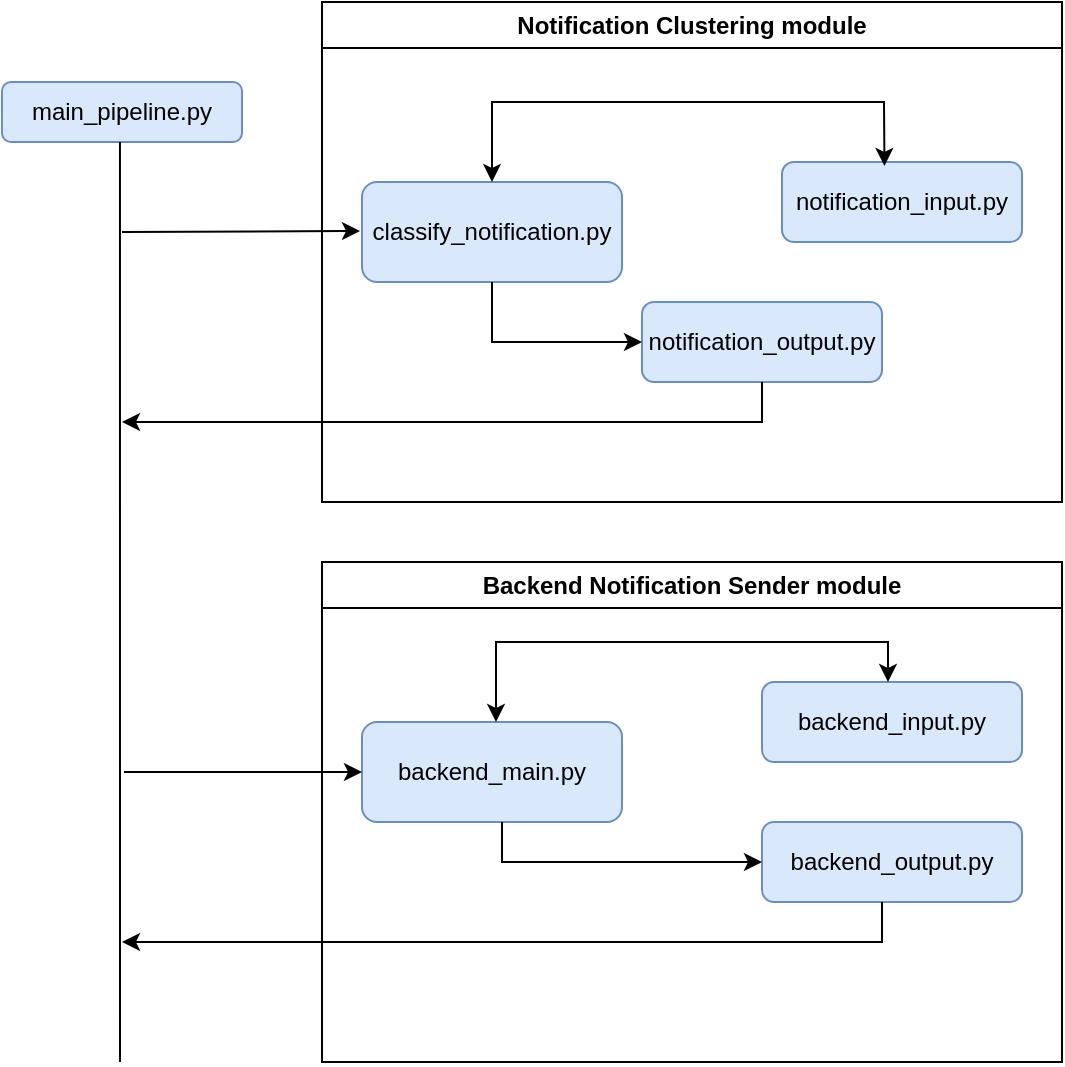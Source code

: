 <mxfile version="24.9.0">
  <diagram name="Page-1" id="g1ZC9BRJkTbP3lG57iCE">
    <mxGraphModel dx="1050" dy="1674" grid="1" gridSize="10" guides="1" tooltips="1" connect="1" arrows="1" fold="1" page="1" pageScale="1" pageWidth="850" pageHeight="1100" math="0" shadow="0">
      <root>
        <mxCell id="0" />
        <mxCell id="1" parent="0" />
        <mxCell id="KQoFC35yPOG9Oz1l43Ks-1" value="main_pipeline.py" style="rounded=1;whiteSpace=wrap;html=1;fillColor=#dae8fc;strokeColor=#6c8ebf;" vertex="1" parent="1">
          <mxGeometry x="20" y="30" width="120" height="30" as="geometry" />
        </mxCell>
        <mxCell id="KQoFC35yPOG9Oz1l43Ks-2" value="classify_notification.py" style="rounded=1;whiteSpace=wrap;html=1;fillColor=#dae8fc;strokeColor=#6c8ebf;" vertex="1" parent="1">
          <mxGeometry x="200" y="80" width="130" height="50" as="geometry" />
        </mxCell>
        <mxCell id="KQoFC35yPOG9Oz1l43Ks-3" value="notification_input.py" style="rounded=1;whiteSpace=wrap;html=1;fillColor=#dae8fc;strokeColor=#6c8ebf;" vertex="1" parent="1">
          <mxGeometry x="410" y="70" width="120" height="40" as="geometry" />
        </mxCell>
        <mxCell id="KQoFC35yPOG9Oz1l43Ks-4" value="notification_output.py" style="rounded=1;whiteSpace=wrap;html=1;fillColor=#dae8fc;strokeColor=#6c8ebf;" vertex="1" parent="1">
          <mxGeometry x="340" y="140" width="120" height="40" as="geometry" />
        </mxCell>
        <mxCell id="KQoFC35yPOG9Oz1l43Ks-5" value="" style="endArrow=classic;startArrow=classic;html=1;rounded=0;exitX=0.5;exitY=0;exitDx=0;exitDy=0;entryX=0.427;entryY=0.05;entryDx=0;entryDy=0;entryPerimeter=0;" edge="1" parent="1" source="KQoFC35yPOG9Oz1l43Ks-2" target="KQoFC35yPOG9Oz1l43Ks-3">
          <mxGeometry width="50" height="50" relative="1" as="geometry">
            <mxPoint x="400" y="320" as="sourcePoint" />
            <mxPoint x="450" y="270" as="targetPoint" />
            <Array as="points">
              <mxPoint x="265" y="40" />
              <mxPoint x="360" y="40" />
              <mxPoint x="461" y="40" />
            </Array>
          </mxGeometry>
        </mxCell>
        <mxCell id="KQoFC35yPOG9Oz1l43Ks-6" value="" style="endArrow=classic;html=1;rounded=0;exitX=0.5;exitY=1;exitDx=0;exitDy=0;entryX=0;entryY=0.5;entryDx=0;entryDy=0;" edge="1" parent="1" source="KQoFC35yPOG9Oz1l43Ks-2" target="KQoFC35yPOG9Oz1l43Ks-4">
          <mxGeometry width="50" height="50" relative="1" as="geometry">
            <mxPoint x="400" y="320" as="sourcePoint" />
            <mxPoint x="450" y="270" as="targetPoint" />
            <Array as="points">
              <mxPoint x="265" y="160" />
            </Array>
          </mxGeometry>
        </mxCell>
        <mxCell id="KQoFC35yPOG9Oz1l43Ks-13" value="Notification Clustering module" style="swimlane;whiteSpace=wrap;html=1;" vertex="1" parent="1">
          <mxGeometry x="180" y="-10" width="370" height="250" as="geometry" />
        </mxCell>
        <mxCell id="KQoFC35yPOG9Oz1l43Ks-14" value="Backend Notification Sender module" style="swimlane;whiteSpace=wrap;html=1;" vertex="1" parent="1">
          <mxGeometry x="180" y="270" width="370" height="250" as="geometry" />
        </mxCell>
        <mxCell id="KQoFC35yPOG9Oz1l43Ks-20" value="backend_main.py" style="rounded=1;whiteSpace=wrap;html=1;fillColor=#dae8fc;strokeColor=#6c8ebf;" vertex="1" parent="KQoFC35yPOG9Oz1l43Ks-14">
          <mxGeometry x="20" y="80" width="130" height="50" as="geometry" />
        </mxCell>
        <mxCell id="KQoFC35yPOG9Oz1l43Ks-21" value="backend_input.py" style="rounded=1;whiteSpace=wrap;html=1;fillColor=#dae8fc;strokeColor=#6c8ebf;" vertex="1" parent="KQoFC35yPOG9Oz1l43Ks-14">
          <mxGeometry x="220" y="60" width="130" height="40" as="geometry" />
        </mxCell>
        <mxCell id="KQoFC35yPOG9Oz1l43Ks-22" value="" style="endArrow=classic;startArrow=classic;html=1;rounded=0;exitX=0.5;exitY=0;exitDx=0;exitDy=0;" edge="1" parent="KQoFC35yPOG9Oz1l43Ks-14">
          <mxGeometry width="50" height="50" relative="1" as="geometry">
            <mxPoint x="87" y="80" as="sourcePoint" />
            <mxPoint x="283" y="60" as="targetPoint" />
            <Array as="points">
              <mxPoint x="87" y="40" />
              <mxPoint x="182" y="40" />
              <mxPoint x="283" y="40" />
            </Array>
          </mxGeometry>
        </mxCell>
        <mxCell id="KQoFC35yPOG9Oz1l43Ks-23" value="backend_out&lt;span style=&quot;background-color: initial;&quot;&gt;put.py&lt;/span&gt;" style="rounded=1;whiteSpace=wrap;html=1;fillColor=#dae8fc;strokeColor=#6c8ebf;" vertex="1" parent="KQoFC35yPOG9Oz1l43Ks-14">
          <mxGeometry x="220" y="130" width="130" height="40" as="geometry" />
        </mxCell>
        <mxCell id="KQoFC35yPOG9Oz1l43Ks-24" value="" style="endArrow=classic;html=1;rounded=0;exitX=0.5;exitY=1;exitDx=0;exitDy=0;entryX=0;entryY=0.5;entryDx=0;entryDy=0;" edge="1" parent="KQoFC35yPOG9Oz1l43Ks-14" target="KQoFC35yPOG9Oz1l43Ks-23">
          <mxGeometry width="50" height="50" relative="1" as="geometry">
            <mxPoint x="90" y="130" as="sourcePoint" />
            <mxPoint x="165" y="160" as="targetPoint" />
            <Array as="points">
              <mxPoint x="90" y="150" />
            </Array>
          </mxGeometry>
        </mxCell>
        <mxCell id="KQoFC35yPOG9Oz1l43Ks-25" value="" style="endArrow=classic;html=1;rounded=0;" edge="1" parent="KQoFC35yPOG9Oz1l43Ks-14">
          <mxGeometry width="50" height="50" relative="1" as="geometry">
            <mxPoint x="280" y="170" as="sourcePoint" />
            <mxPoint x="-100" y="190" as="targetPoint" />
            <Array as="points">
              <mxPoint x="280" y="190" />
            </Array>
          </mxGeometry>
        </mxCell>
        <mxCell id="KQoFC35yPOG9Oz1l43Ks-16" value="" style="endArrow=none;html=1;rounded=0;entryX=0.436;entryY=1.133;entryDx=0;entryDy=0;entryPerimeter=0;" edge="1" parent="1">
          <mxGeometry width="50" height="50" relative="1" as="geometry">
            <mxPoint x="79" y="520" as="sourcePoint" />
            <mxPoint x="78.98" y="60.0" as="targetPoint" />
          </mxGeometry>
        </mxCell>
        <mxCell id="KQoFC35yPOG9Oz1l43Ks-17" value="" style="endArrow=classic;html=1;rounded=0;" edge="1" parent="1">
          <mxGeometry width="50" height="50" relative="1" as="geometry">
            <mxPoint x="400" y="180" as="sourcePoint" />
            <mxPoint x="80" y="200" as="targetPoint" />
            <Array as="points">
              <mxPoint x="400" y="200" />
            </Array>
          </mxGeometry>
        </mxCell>
        <mxCell id="KQoFC35yPOG9Oz1l43Ks-18" value="" style="endArrow=classic;html=1;rounded=0;entryX=0;entryY=0.5;entryDx=0;entryDy=0;" edge="1" parent="1">
          <mxGeometry width="50" height="50" relative="1" as="geometry">
            <mxPoint x="80" y="105" as="sourcePoint" />
            <mxPoint x="199" y="104.5" as="targetPoint" />
          </mxGeometry>
        </mxCell>
        <mxCell id="KQoFC35yPOG9Oz1l43Ks-19" value="" style="endArrow=classic;html=1;rounded=0;" edge="1" parent="1" target="KQoFC35yPOG9Oz1l43Ks-20">
          <mxGeometry width="50" height="50" relative="1" as="geometry">
            <mxPoint x="81" y="375" as="sourcePoint" />
            <mxPoint x="210" y="380" as="targetPoint" />
          </mxGeometry>
        </mxCell>
      </root>
    </mxGraphModel>
  </diagram>
</mxfile>
